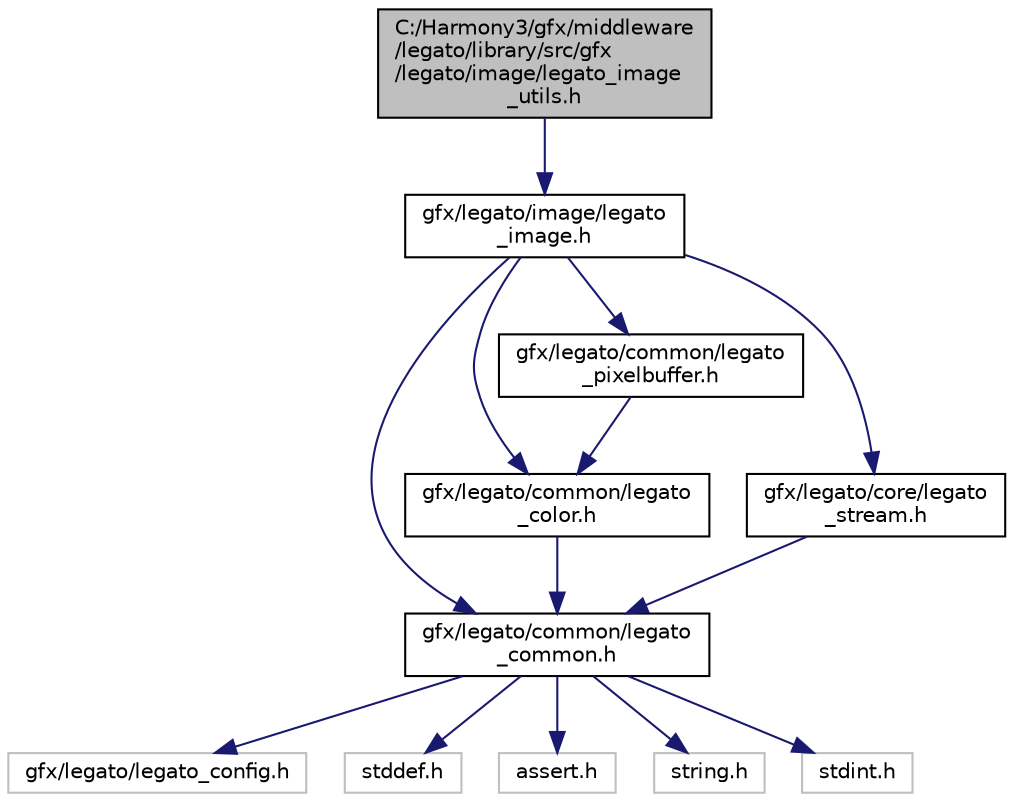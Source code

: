 digraph "C:/Harmony3/gfx/middleware/legato/library/src/gfx/legato/image/legato_image_utils.h"
{
 // LATEX_PDF_SIZE
  edge [fontname="Helvetica",fontsize="10",labelfontname="Helvetica",labelfontsize="10"];
  node [fontname="Helvetica",fontsize="10",shape=record];
  Node1 [label="C:/Harmony3/gfx/middleware\l/legato/library/src/gfx\l/legato/image/legato_image\l_utils.h",height=0.2,width=0.4,color="black", fillcolor="grey75", style="filled", fontcolor="black",tooltip=" "];
  Node1 -> Node2 [color="midnightblue",fontsize="10",style="solid",fontname="Helvetica"];
  Node2 [label="gfx/legato/image/legato\l_image.h",height=0.2,width=0.4,color="black", fillcolor="white", style="filled",URL="$legato__image_8h.html",tooltip=" "];
  Node2 -> Node3 [color="midnightblue",fontsize="10",style="solid",fontname="Helvetica"];
  Node3 [label="gfx/legato/common/legato\l_common.h",height=0.2,width=0.4,color="black", fillcolor="white", style="filled",URL="$legato__common_8h.html",tooltip=" "];
  Node3 -> Node4 [color="midnightblue",fontsize="10",style="solid",fontname="Helvetica"];
  Node4 [label="gfx/legato/legato_config.h",height=0.2,width=0.4,color="grey75", fillcolor="white", style="filled",tooltip=" "];
  Node3 -> Node5 [color="midnightblue",fontsize="10",style="solid",fontname="Helvetica"];
  Node5 [label="stddef.h",height=0.2,width=0.4,color="grey75", fillcolor="white", style="filled",tooltip=" "];
  Node3 -> Node6 [color="midnightblue",fontsize="10",style="solid",fontname="Helvetica"];
  Node6 [label="assert.h",height=0.2,width=0.4,color="grey75", fillcolor="white", style="filled",tooltip=" "];
  Node3 -> Node7 [color="midnightblue",fontsize="10",style="solid",fontname="Helvetica"];
  Node7 [label="string.h",height=0.2,width=0.4,color="grey75", fillcolor="white", style="filled",tooltip=" "];
  Node3 -> Node8 [color="midnightblue",fontsize="10",style="solid",fontname="Helvetica"];
  Node8 [label="stdint.h",height=0.2,width=0.4,color="grey75", fillcolor="white", style="filled",tooltip=" "];
  Node2 -> Node9 [color="midnightblue",fontsize="10",style="solid",fontname="Helvetica"];
  Node9 [label="gfx/legato/common/legato\l_color.h",height=0.2,width=0.4,color="black", fillcolor="white", style="filled",URL="$legato__color_8h.html",tooltip=" "];
  Node9 -> Node3 [color="midnightblue",fontsize="10",style="solid",fontname="Helvetica"];
  Node2 -> Node10 [color="midnightblue",fontsize="10",style="solid",fontname="Helvetica"];
  Node10 [label="gfx/legato/common/legato\l_pixelbuffer.h",height=0.2,width=0.4,color="black", fillcolor="white", style="filled",URL="$legato__pixelbuffer_8h.html",tooltip=" "];
  Node10 -> Node9 [color="midnightblue",fontsize="10",style="solid",fontname="Helvetica"];
  Node2 -> Node11 [color="midnightblue",fontsize="10",style="solid",fontname="Helvetica"];
  Node11 [label="gfx/legato/core/legato\l_stream.h",height=0.2,width=0.4,color="black", fillcolor="white", style="filled",URL="$legato__stream_8h.html",tooltip=" "];
  Node11 -> Node3 [color="midnightblue",fontsize="10",style="solid",fontname="Helvetica"];
}
